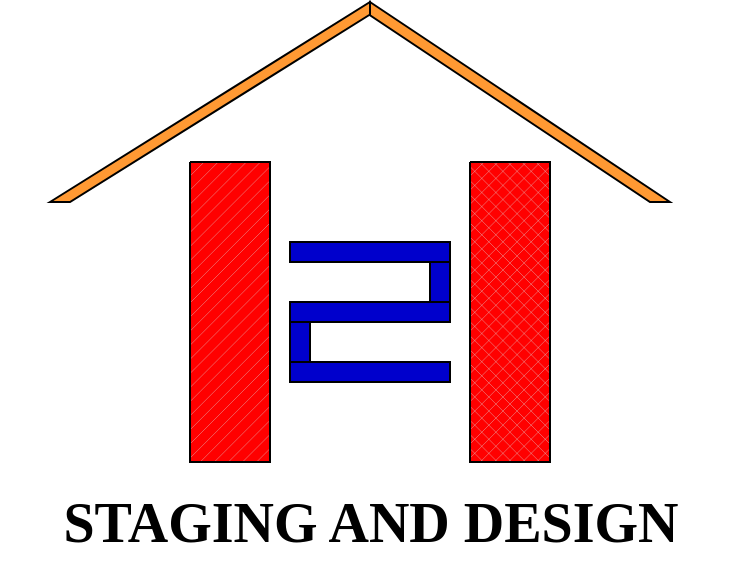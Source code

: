 <mxfile version="17.4.5" type="github">
  <diagram id="JyMxRdW0EgrM-4rQ0yle" name="Page-1">
    <mxGraphModel dx="1618" dy="815" grid="1" gridSize="10" guides="1" tooltips="1" connect="1" arrows="1" fold="1" page="1" pageScale="1" pageWidth="850" pageHeight="1100" math="0" shadow="0">
      <root>
        <mxCell id="0" />
        <mxCell id="1" parent="0" />
        <mxCell id="peudeOqzCSZGDJJxlbjg-1" value="" style="verticalLabelPosition=bottom;verticalAlign=top;html=1;shape=mxgraph.basic.patternFillRect;fillStyle=diag;step=5;fillStrokeWidth=0.2;fillStrokeColor=#dddddd;fillColor=#FF0000;" vertex="1" parent="1">
          <mxGeometry x="310" y="330" width="40" height="150" as="geometry" />
        </mxCell>
        <mxCell id="peudeOqzCSZGDJJxlbjg-2" value="" style="verticalLabelPosition=bottom;verticalAlign=top;html=1;shape=mxgraph.basic.patternFillRect;fillStyle=diagGrid;step=5;fillStrokeWidth=0.2;fillStrokeColor=#dddddd;fillColor=#FF0000;" vertex="1" parent="1">
          <mxGeometry x="450" y="330" width="40" height="150" as="geometry" />
        </mxCell>
        <mxCell id="peudeOqzCSZGDJJxlbjg-3" value="" style="verticalLabelPosition=bottom;verticalAlign=top;html=1;shape=mxgraph.basic.diag_stripe;dx=10;fillColor=#FF9933;" vertex="1" parent="1">
          <mxGeometry x="240" y="250" width="160" height="100" as="geometry" />
        </mxCell>
        <mxCell id="peudeOqzCSZGDJJxlbjg-7" value="" style="verticalLabelPosition=bottom;verticalAlign=top;html=1;shape=mxgraph.basic.diag_stripe;dx=10;flipV=1;direction=west;fillColor=#FF9933;" vertex="1" parent="1">
          <mxGeometry x="400" y="250" width="150" height="100" as="geometry" />
        </mxCell>
        <mxCell id="peudeOqzCSZGDJJxlbjg-8" value="&lt;font style=&quot;font-size: 28px;&quot;&gt;&lt;span style=&quot;font-size: 28px;&quot;&gt;&lt;font style=&quot;font-size: 28px;&quot;&gt;STAGING AND DESIGN&lt;/font&gt;&lt;/span&gt;&lt;/font&gt;" style="text;html=1;align=center;verticalAlign=middle;resizable=0;points=[];autosize=1;strokeColor=none;fillColor=none;fontStyle=1;fontSize=28;fontFamily=Verdana;" vertex="1" parent="1">
          <mxGeometry x="215" y="490" width="370" height="40" as="geometry" />
        </mxCell>
        <mxCell id="peudeOqzCSZGDJJxlbjg-14" value="" style="html=1;points=[];perimeter=orthogonalPerimeter;fontFamily=Courier New;fontSize=24;direction=south;fillColor=#0000CC;" vertex="1" parent="1">
          <mxGeometry x="360" y="370" width="80" height="10" as="geometry" />
        </mxCell>
        <mxCell id="peudeOqzCSZGDJJxlbjg-15" value="" style="html=1;points=[];perimeter=orthogonalPerimeter;fontFamily=Courier New;fontSize=24;fillColor=#0000CC;" vertex="1" parent="1">
          <mxGeometry x="430" y="380" width="10" height="20" as="geometry" />
        </mxCell>
        <mxCell id="peudeOqzCSZGDJJxlbjg-16" value="" style="html=1;points=[];perimeter=orthogonalPerimeter;fontFamily=Courier New;fontSize=24;direction=south;fillColor=#0000CC;" vertex="1" parent="1">
          <mxGeometry x="360" y="400" width="80" height="10" as="geometry" />
        </mxCell>
        <mxCell id="peudeOqzCSZGDJJxlbjg-17" value="" style="html=1;points=[];perimeter=orthogonalPerimeter;fontFamily=Courier New;fontSize=24;fillColor=#0000CC;" vertex="1" parent="1">
          <mxGeometry x="360" y="410" width="10" height="20" as="geometry" />
        </mxCell>
        <mxCell id="peudeOqzCSZGDJJxlbjg-18" value="" style="html=1;points=[];perimeter=orthogonalPerimeter;fontFamily=Courier New;fontSize=24;direction=south;fillColor=#0000CC;" vertex="1" parent="1">
          <mxGeometry x="360" y="430" width="80" height="10" as="geometry" />
        </mxCell>
      </root>
    </mxGraphModel>
  </diagram>
</mxfile>
